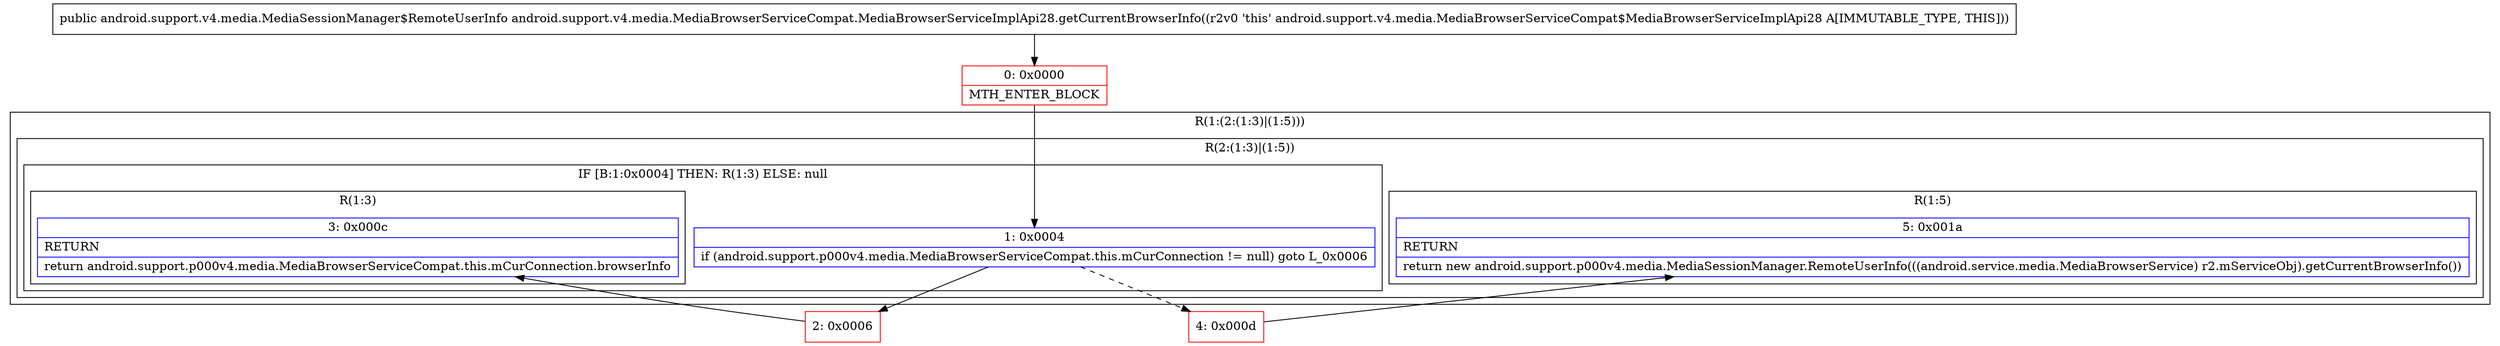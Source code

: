 digraph "CFG forandroid.support.v4.media.MediaBrowserServiceCompat.MediaBrowserServiceImplApi28.getCurrentBrowserInfo()Landroid\/support\/v4\/media\/MediaSessionManager$RemoteUserInfo;" {
subgraph cluster_Region_1325554675 {
label = "R(1:(2:(1:3)|(1:5)))";
node [shape=record,color=blue];
subgraph cluster_Region_601438865 {
label = "R(2:(1:3)|(1:5))";
node [shape=record,color=blue];
subgraph cluster_IfRegion_297709753 {
label = "IF [B:1:0x0004] THEN: R(1:3) ELSE: null";
node [shape=record,color=blue];
Node_1 [shape=record,label="{1\:\ 0x0004|if (android.support.p000v4.media.MediaBrowserServiceCompat.this.mCurConnection != null) goto L_0x0006\l}"];
subgraph cluster_Region_835462844 {
label = "R(1:3)";
node [shape=record,color=blue];
Node_3 [shape=record,label="{3\:\ 0x000c|RETURN\l|return android.support.p000v4.media.MediaBrowserServiceCompat.this.mCurConnection.browserInfo\l}"];
}
}
subgraph cluster_Region_1825320629 {
label = "R(1:5)";
node [shape=record,color=blue];
Node_5 [shape=record,label="{5\:\ 0x001a|RETURN\l|return new android.support.p000v4.media.MediaSessionManager.RemoteUserInfo(((android.service.media.MediaBrowserService) r2.mServiceObj).getCurrentBrowserInfo())\l}"];
}
}
}
Node_0 [shape=record,color=red,label="{0\:\ 0x0000|MTH_ENTER_BLOCK\l}"];
Node_2 [shape=record,color=red,label="{2\:\ 0x0006}"];
Node_4 [shape=record,color=red,label="{4\:\ 0x000d}"];
MethodNode[shape=record,label="{public android.support.v4.media.MediaSessionManager$RemoteUserInfo android.support.v4.media.MediaBrowserServiceCompat.MediaBrowserServiceImplApi28.getCurrentBrowserInfo((r2v0 'this' android.support.v4.media.MediaBrowserServiceCompat$MediaBrowserServiceImplApi28 A[IMMUTABLE_TYPE, THIS])) }"];
MethodNode -> Node_0;
Node_1 -> Node_2;
Node_1 -> Node_4[style=dashed];
Node_0 -> Node_1;
Node_2 -> Node_3;
Node_4 -> Node_5;
}

